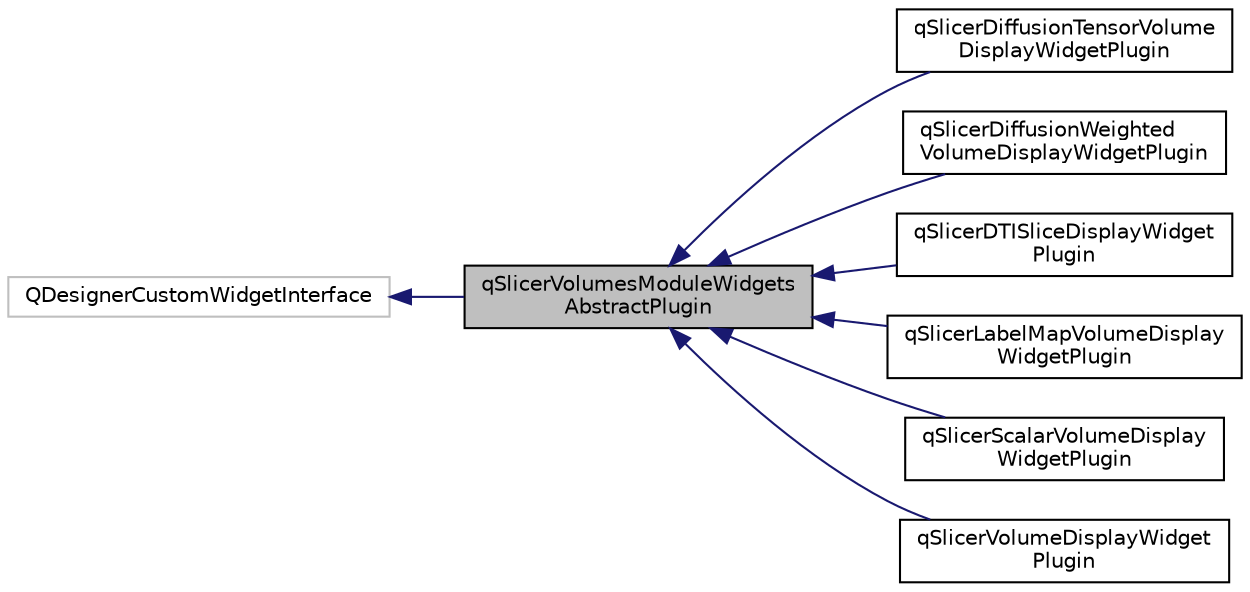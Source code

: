 digraph "qSlicerVolumesModuleWidgetsAbstractPlugin"
{
  bgcolor="transparent";
  edge [fontname="Helvetica",fontsize="10",labelfontname="Helvetica",labelfontsize="10"];
  node [fontname="Helvetica",fontsize="10",shape=record];
  rankdir="LR";
  Node0 [label="qSlicerVolumesModuleWidgets\lAbstractPlugin",height=0.2,width=0.4,color="black", fillcolor="grey75", style="filled", fontcolor="black"];
  Node1 -> Node0 [dir="back",color="midnightblue",fontsize="10",style="solid",fontname="Helvetica"];
  Node1 [label="QDesignerCustomWidgetInterface",height=0.2,width=0.4,color="grey75"];
  Node0 -> Node2 [dir="back",color="midnightblue",fontsize="10",style="solid",fontname="Helvetica"];
  Node2 [label="qSlicerDiffusionTensorVolume\lDisplayWidgetPlugin",height=0.2,width=0.4,color="black",URL="$classqSlicerDiffusionTensorVolumeDisplayWidgetPlugin.html"];
  Node0 -> Node3 [dir="back",color="midnightblue",fontsize="10",style="solid",fontname="Helvetica"];
  Node3 [label="qSlicerDiffusionWeighted\lVolumeDisplayWidgetPlugin",height=0.2,width=0.4,color="black",URL="$classqSlicerDiffusionWeightedVolumeDisplayWidgetPlugin.html"];
  Node0 -> Node4 [dir="back",color="midnightblue",fontsize="10",style="solid",fontname="Helvetica"];
  Node4 [label="qSlicerDTISliceDisplayWidget\lPlugin",height=0.2,width=0.4,color="black",URL="$classqSlicerDTISliceDisplayWidgetPlugin.html"];
  Node0 -> Node5 [dir="back",color="midnightblue",fontsize="10",style="solid",fontname="Helvetica"];
  Node5 [label="qSlicerLabelMapVolumeDisplay\lWidgetPlugin",height=0.2,width=0.4,color="black",URL="$classqSlicerLabelMapVolumeDisplayWidgetPlugin.html"];
  Node0 -> Node6 [dir="back",color="midnightblue",fontsize="10",style="solid",fontname="Helvetica"];
  Node6 [label="qSlicerScalarVolumeDisplay\lWidgetPlugin",height=0.2,width=0.4,color="black",URL="$classqSlicerScalarVolumeDisplayWidgetPlugin.html"];
  Node0 -> Node7 [dir="back",color="midnightblue",fontsize="10",style="solid",fontname="Helvetica"];
  Node7 [label="qSlicerVolumeDisplayWidget\lPlugin",height=0.2,width=0.4,color="black",URL="$classqSlicerVolumeDisplayWidgetPlugin.html"];
}
